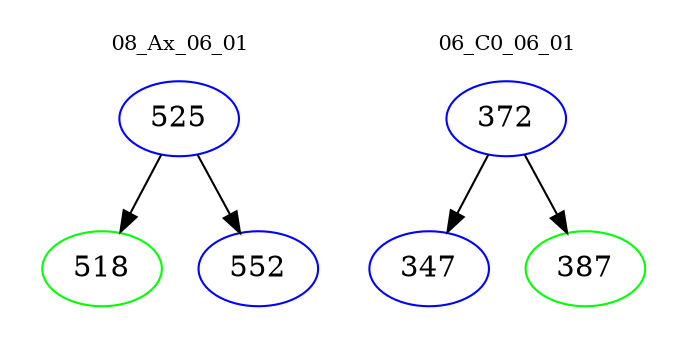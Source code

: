 digraph{
subgraph cluster_0 {
color = white
label = "08_Ax_06_01";
fontsize=10;
T0_525 [label="525", color="blue"]
T0_525 -> T0_518 [color="black"]
T0_518 [label="518", color="green"]
T0_525 -> T0_552 [color="black"]
T0_552 [label="552", color="blue"]
}
subgraph cluster_1 {
color = white
label = "06_C0_06_01";
fontsize=10;
T1_372 [label="372", color="blue"]
T1_372 -> T1_347 [color="black"]
T1_347 [label="347", color="blue"]
T1_372 -> T1_387 [color="black"]
T1_387 [label="387", color="green"]
}
}
